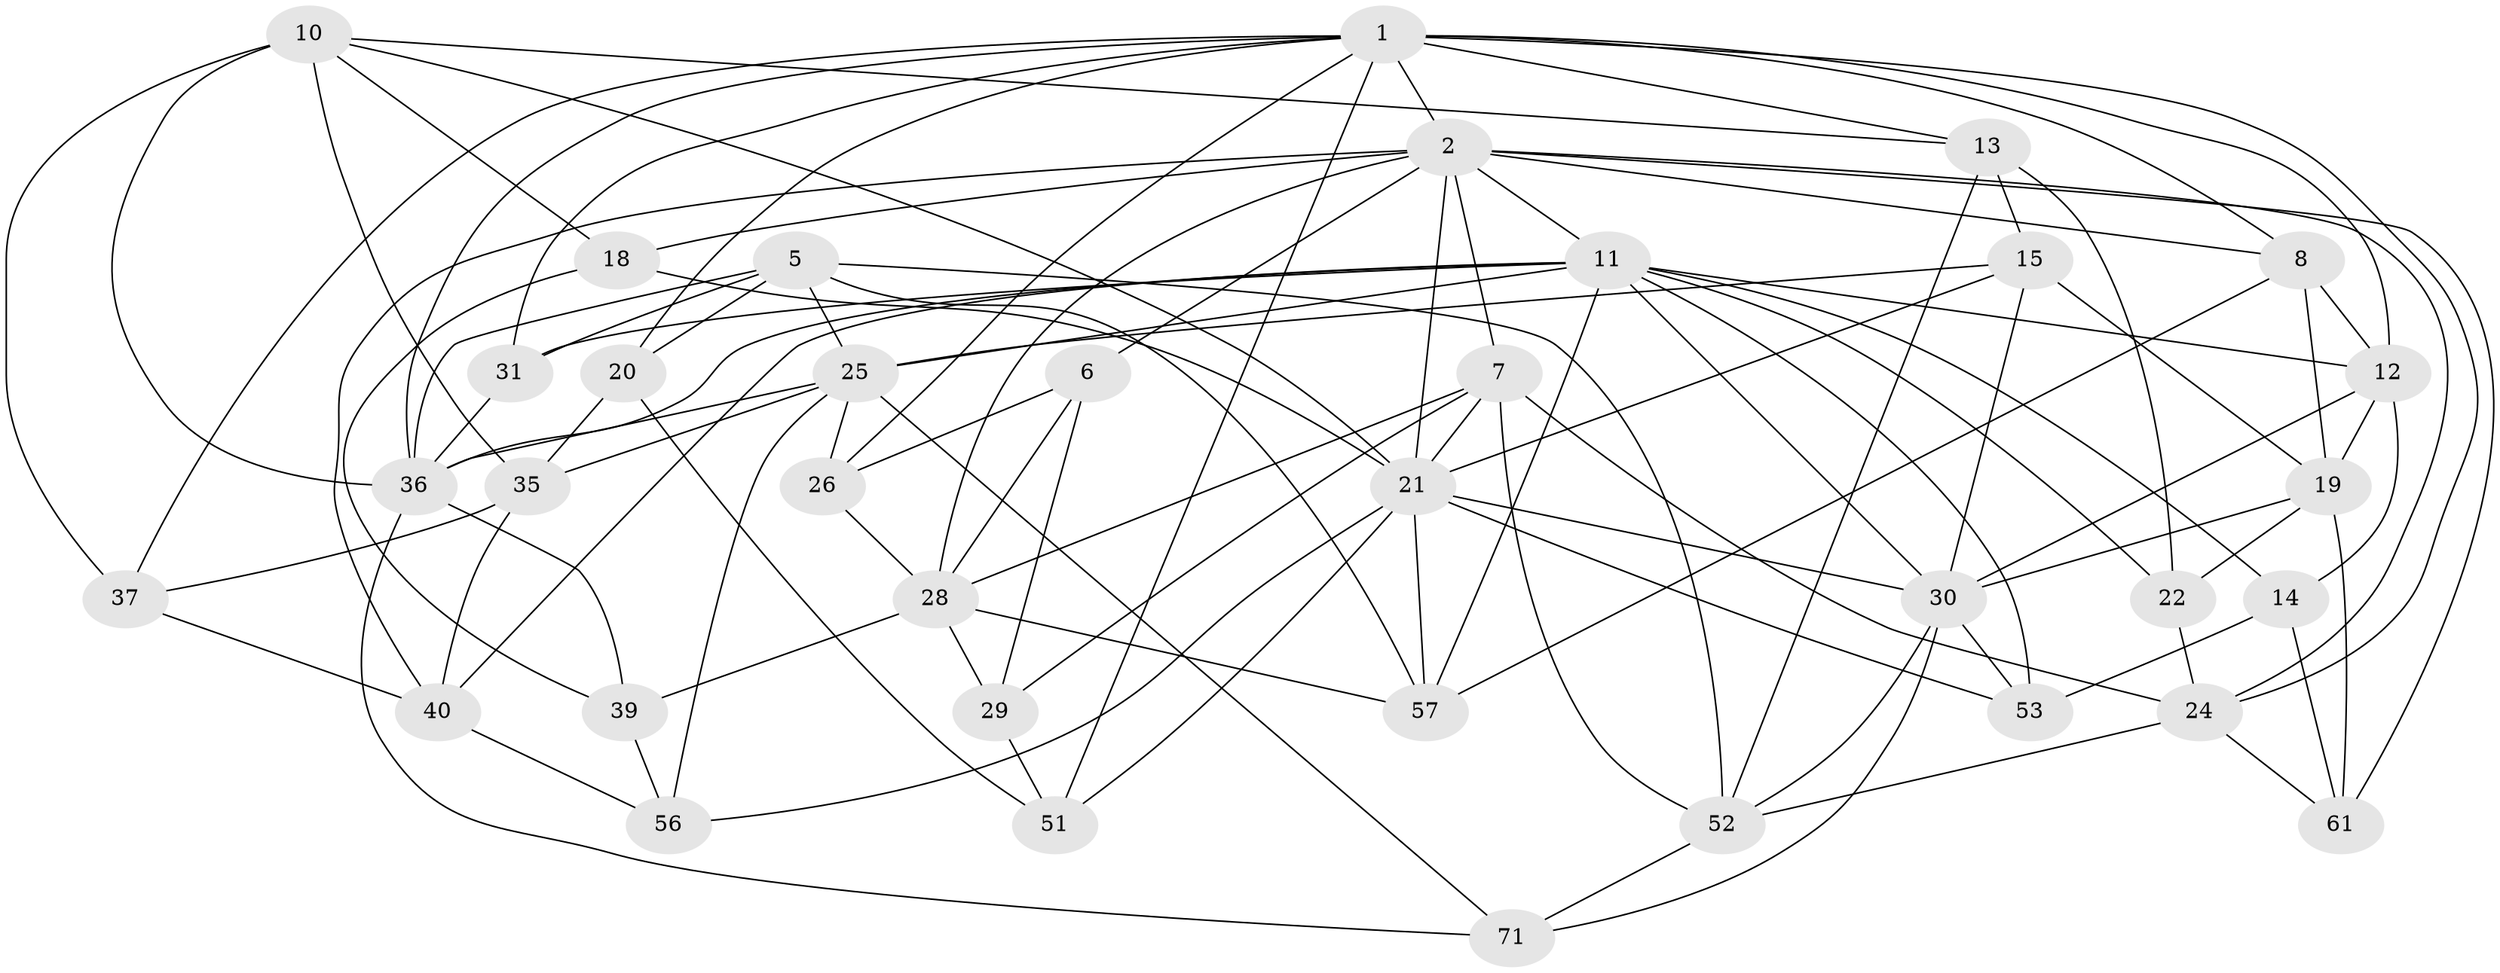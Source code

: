 // original degree distribution, {4: 1.0}
// Generated by graph-tools (version 1.1) at 2025/16/03/09/25 04:16:27]
// undirected, 36 vertices, 103 edges
graph export_dot {
graph [start="1"]
  node [color=gray90,style=filled];
  1 [super="+4+3+66"];
  2 [super="+23+17+32"];
  5 [super="+58"];
  6;
  7 [super="+34"];
  8 [super="+68"];
  10 [super="+16"];
  11 [super="+38+42"];
  12 [super="+49"];
  13 [super="+50"];
  14;
  15 [super="+69"];
  18;
  19 [super="+33"];
  20;
  21 [super="+27+48"];
  22;
  24 [super="+41"];
  25 [super="+43+60"];
  26;
  28 [super="+44+45"];
  29;
  30 [super="+54"];
  31;
  35 [super="+72"];
  36 [super="+62+59"];
  37;
  39;
  40 [super="+64"];
  51;
  52 [super="+63"];
  53;
  56;
  57 [super="+65"];
  61;
  71;
  1 -- 37;
  1 -- 8 [weight=2];
  1 -- 24;
  1 -- 26;
  1 -- 13;
  1 -- 12;
  1 -- 20;
  1 -- 36;
  1 -- 51;
  1 -- 31;
  1 -- 2;
  2 -- 18;
  2 -- 6;
  2 -- 8;
  2 -- 11 [weight=2];
  2 -- 28;
  2 -- 7;
  2 -- 61;
  2 -- 21;
  2 -- 40;
  2 -- 24;
  5 -- 57;
  5 -- 25;
  5 -- 36;
  5 -- 20;
  5 -- 31;
  5 -- 52;
  6 -- 29;
  6 -- 26;
  6 -- 28;
  7 -- 24;
  7 -- 21;
  7 -- 28;
  7 -- 29;
  7 -- 52;
  8 -- 57;
  8 -- 19;
  8 -- 12;
  10 -- 35;
  10 -- 36;
  10 -- 21;
  10 -- 37;
  10 -- 18;
  10 -- 13;
  11 -- 25;
  11 -- 36;
  11 -- 22;
  11 -- 40;
  11 -- 12;
  11 -- 30;
  11 -- 53;
  11 -- 57;
  11 -- 14;
  11 -- 31;
  12 -- 19;
  12 -- 14;
  12 -- 30;
  13 -- 22;
  13 -- 15 [weight=2];
  13 -- 52;
  14 -- 61;
  14 -- 53;
  15 -- 30;
  15 -- 19;
  15 -- 21;
  15 -- 25;
  18 -- 39;
  18 -- 21;
  19 -- 61;
  19 -- 22;
  19 -- 30;
  20 -- 51;
  20 -- 35;
  21 -- 53;
  21 -- 56;
  21 -- 57;
  21 -- 51;
  21 -- 30;
  22 -- 24;
  24 -- 52;
  24 -- 61;
  25 -- 35;
  25 -- 36;
  25 -- 56;
  25 -- 26;
  25 -- 71;
  26 -- 28;
  28 -- 29;
  28 -- 39;
  28 -- 57 [weight=2];
  29 -- 51;
  30 -- 71;
  30 -- 52;
  30 -- 53;
  31 -- 36;
  35 -- 37;
  35 -- 40 [weight=2];
  36 -- 39;
  36 -- 71;
  37 -- 40;
  39 -- 56;
  40 -- 56;
  52 -- 71;
}
